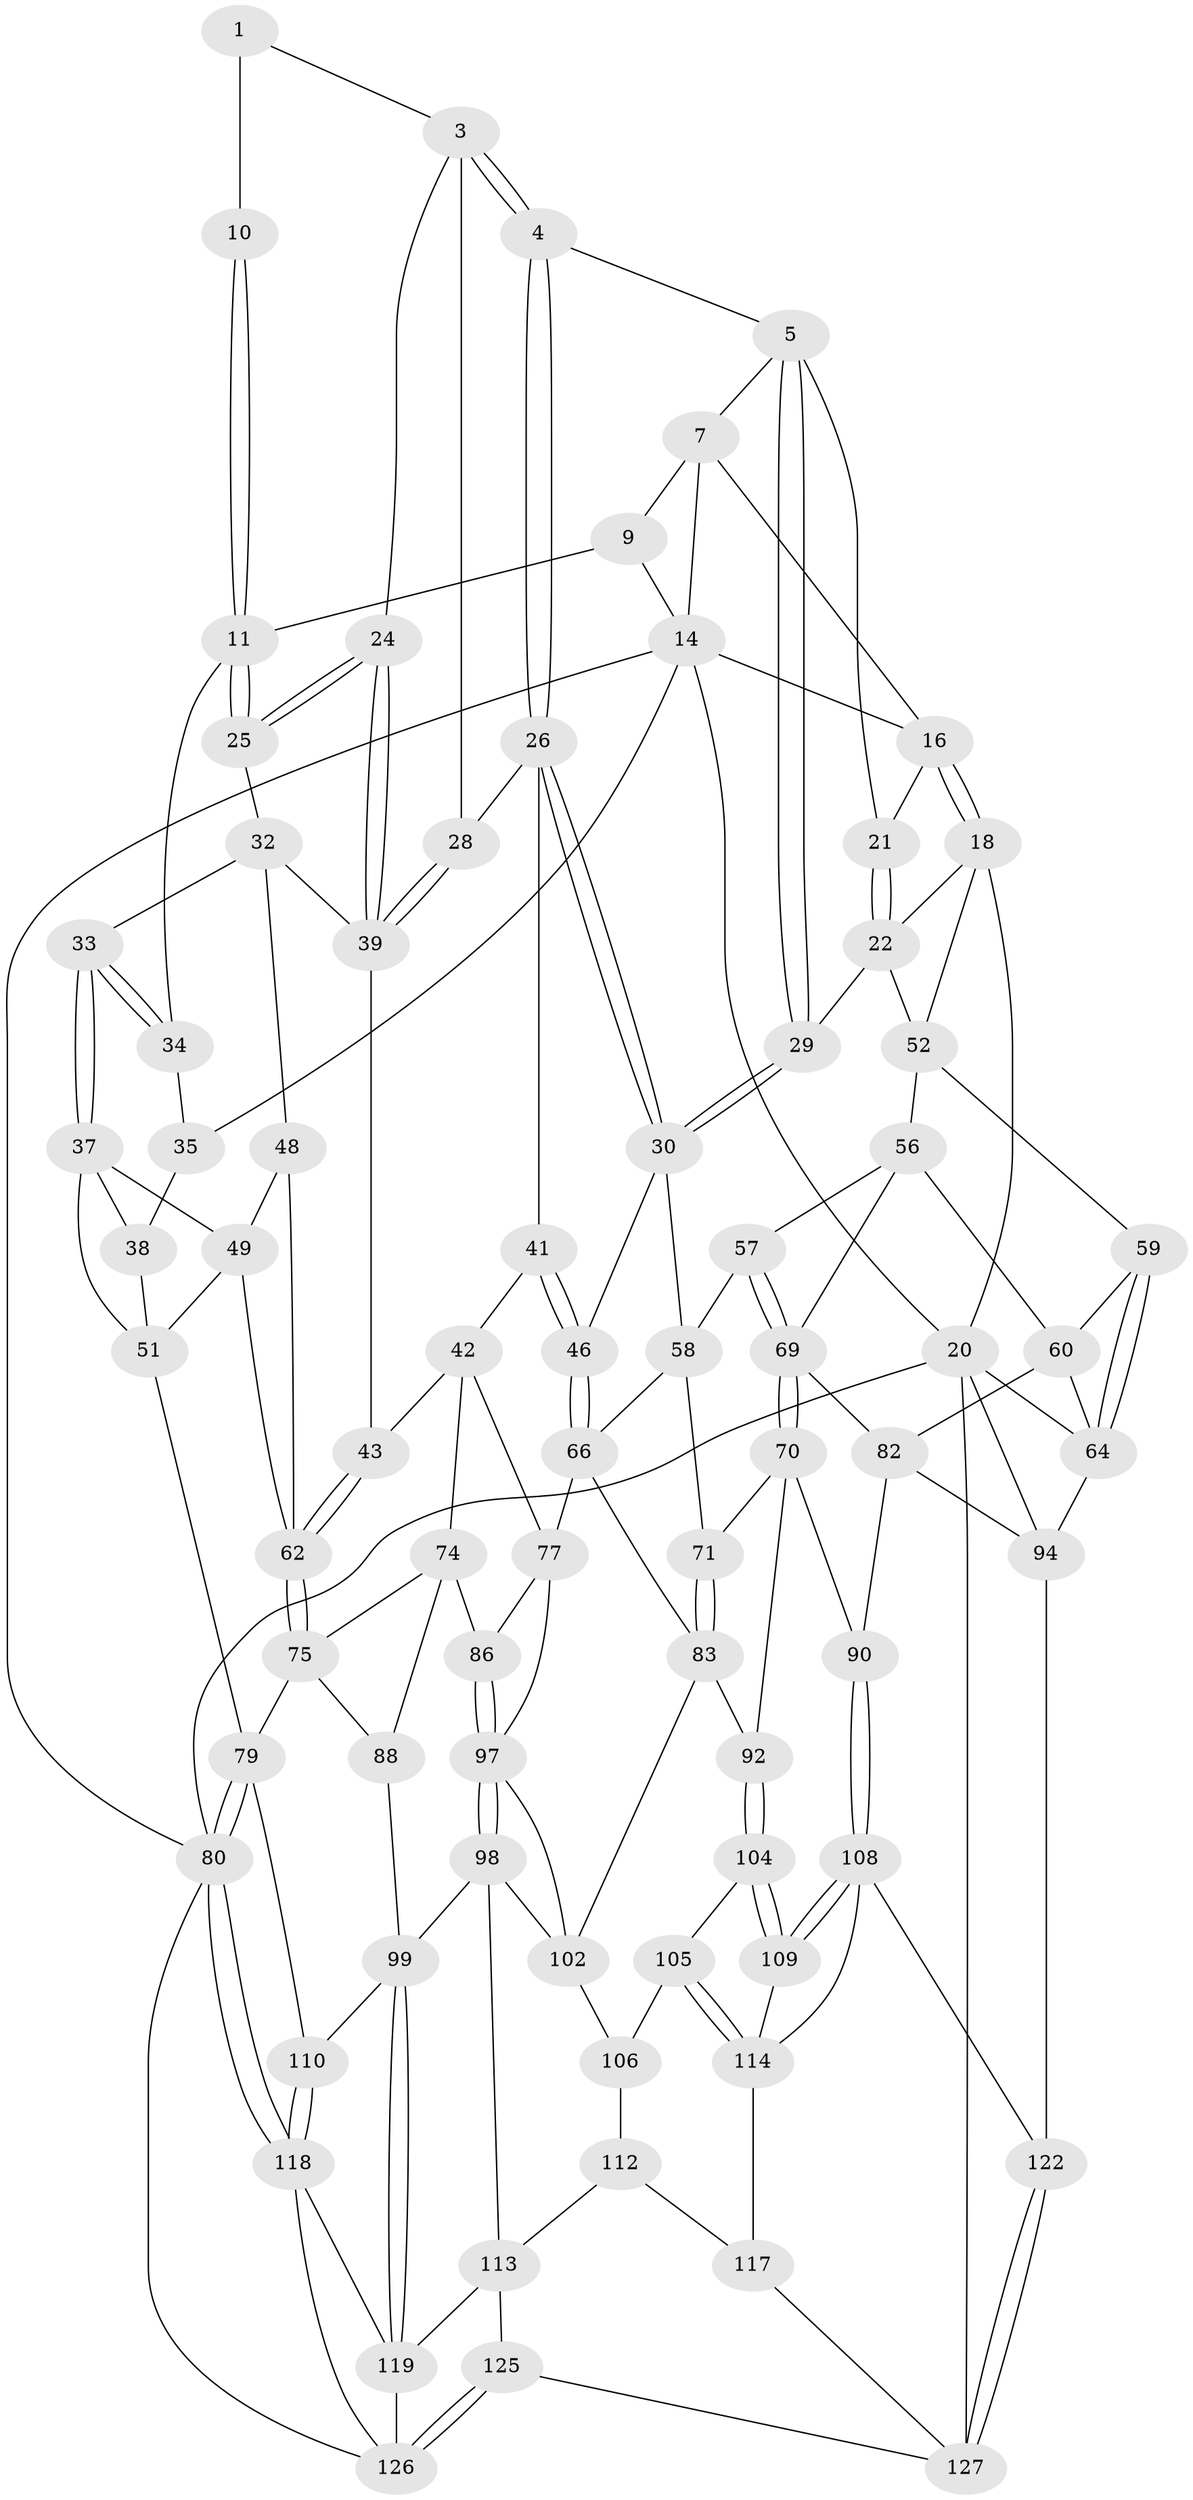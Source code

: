 // original degree distribution, {3: 0.015503875968992248, 5: 0.49612403100775193, 4: 0.2558139534883721, 6: 0.23255813953488372}
// Generated by graph-tools (version 1.1) at 2025/11/02/27/25 16:11:51]
// undirected, 78 vertices, 176 edges
graph export_dot {
graph [start="1"]
  node [color=gray90,style=filled];
  1 [pos="+0.34785213010096055+0",super="+2"];
  3 [pos="+0.4644964597463886+0.14879661452025797",super="+23"];
  4 [pos="+0.5283052971852834+0.14474598692447802"];
  5 [pos="+0.5426195170346413+0.1400329791912288",super="+6"];
  7 [pos="+0.6545267783170852+0",super="+8"];
  9 [pos="+0.34500275317763485+0",super="+13"];
  10 [pos="+0.3040883141273771+0.11690078164217535"];
  11 [pos="+0.21441388663363675+0.16477424296915222",super="+12"];
  14 [pos="+0.7866963779569562+0",super="+15"];
  16 [pos="+0.9016149946894895+0.11208506662131554",super="+17"];
  18 [pos="+1+0.22232198531493916",super="+19"];
  20 [pos="+1+0.25268426152853013",super="+95"];
  21 [pos="+0.7766550130375011+0.22087470369049902"];
  22 [pos="+0.7747067405089465+0.2977463052650507",super="+31"];
  24 [pos="+0.269697672391259+0.29544695481502825"];
  25 [pos="+0.24196164566725065+0.2663029647464734"];
  26 [pos="+0.4876678851288231+0.31580156946860966",super="+27"];
  28 [pos="+0.4166741888708886+0.28835234502799695"];
  29 [pos="+0.6619065987762573+0.3553248793862286"];
  30 [pos="+0.6353299861616627+0.3912822990092135",super="+45"];
  32 [pos="+0.12934730598938837+0.3254319472440181",super="+47"];
  33 [pos="+0.09346732349869387+0.32150663396854984"];
  34 [pos="+0.07418541380774614+0.2726175113064257"];
  35 [pos="+0+0.0399461194643383",super="+36"];
  37 [pos="+0.0725132974633692+0.3366660729284163",super="+50"];
  38 [pos="+0.05963294479333544+0.3347452393531818",super="+40"];
  39 [pos="+0.27391457575866285+0.30314467418699287",super="+44"];
  41 [pos="+0.396648749002292+0.4707947364592694"];
  42 [pos="+0.3849926385666172+0.4711456606732814",super="+73"];
  43 [pos="+0.3401009830489714+0.4418897358568894"];
  46 [pos="+0.429073418892847+0.48252859928712255"];
  48 [pos="+0.1431680046239516+0.4403745001333582"];
  49 [pos="+0.0839204685145013+0.4172240808303858",super="+54"];
  51 [pos="+0+0.5011996518979922",super="+55"];
  52 [pos="+0.8958506418273308+0.40623552977318905",super="+53"];
  56 [pos="+0.8253423992271383+0.44316929408598227",super="+61"];
  57 [pos="+0.7305491097110314+0.5260492514207337"];
  58 [pos="+0.6550487955363448+0.47150813919826257",super="+65"];
  59 [pos="+0.9301342302833869+0.48686775393999415"];
  60 [pos="+0.9098108415173706+0.5277766951145528",super="+68"];
  62 [pos="+0.1506211756448125+0.536451729040134",super="+63"];
  64 [pos="+1+0.49778490495072575",super="+67"];
  66 [pos="+0.45691731423963833+0.5270495567964734",super="+76"];
  69 [pos="+0.7614457561033771+0.5770744644205171",super="+72"];
  70 [pos="+0.6867662994190051+0.6475250768093395",super="+91"];
  71 [pos="+0.6082149621581681+0.5784563918248407"];
  74 [pos="+0.20255240176139575+0.5921749528026038",super="+87"];
  75 [pos="+0.1635924237298163+0.5719816599543545",super="+84"];
  77 [pos="+0.42620813152218895+0.7003200491671058",super="+78"];
  79 [pos="+0+0.6987438132863859",super="+85"];
  80 [pos="+0+1",super="+81"];
  82 [pos="+0.8492840747675972+0.6194215394902485",super="+89"];
  83 [pos="+0.5197903159066901+0.6891017649704989",super="+93"];
  86 [pos="+0.28876608561376854+0.6866311247829784"];
  88 [pos="+0.17641802772255163+0.7421510134444236"];
  90 [pos="+0.847622716875998+0.7791901724956756"];
  92 [pos="+0.6234650342553754+0.7287410477618826"];
  94 [pos="+1+0.7144927491284381",super="+96"];
  97 [pos="+0.3085134169474782+0.8254138722342461",super="+101"];
  98 [pos="+0.3046359062544171+0.8309023397365062",super="+111"];
  99 [pos="+0.2581252568392379+0.8515855054936092",super="+100"];
  102 [pos="+0.5168309832410932+0.825603742394382",super="+103"];
  104 [pos="+0.624864591055696+0.7333553450309085"];
  105 [pos="+0.626655613774373+0.8410026634114669"];
  106 [pos="+0.6052616571849725+0.8522101833668422",super="+107"];
  108 [pos="+0.8317154638945858+0.8174774313504338",super="+123"];
  109 [pos="+0.7799908721399968+0.8265284738734298"];
  110 [pos="+0.10230460492393004+0.8417398553546477"];
  112 [pos="+0.5083487235494859+0.9178294460818527",super="+115"];
  113 [pos="+0.42189511646629324+0.9554247923712538",super="+124"];
  114 [pos="+0.688991483002259+0.8620080713464838",super="+116"];
  117 [pos="+0.6607705654127407+1"];
  118 [pos="+0.09089984135612611+0.9165343588760664",super="+121"];
  119 [pos="+0.25416312455527795+0.8765613278131129",super="+120"];
  122 [pos="+0.8762598833444745+0.9036476746244801"];
  125 [pos="+0.3765922788987808+1"];
  126 [pos="+0.2826099053701211+1",super="+129"];
  127 [pos="+0.8428097311085542+1",super="+128"];
  1 -- 10 [weight=2];
  1 -- 3;
  3 -- 4;
  3 -- 4;
  3 -- 24;
  3 -- 28;
  4 -- 5;
  4 -- 26;
  4 -- 26;
  5 -- 29;
  5 -- 29;
  5 -- 21;
  5 -- 7;
  7 -- 16;
  7 -- 9;
  7 -- 14;
  9 -- 11;
  9 -- 14;
  10 -- 11;
  10 -- 11;
  11 -- 25;
  11 -- 25;
  11 -- 34;
  14 -- 16;
  14 -- 20;
  14 -- 80;
  14 -- 35;
  16 -- 18;
  16 -- 18;
  16 -- 21;
  18 -- 22;
  18 -- 20;
  18 -- 52;
  20 -- 64;
  20 -- 80;
  20 -- 94;
  20 -- 127;
  21 -- 22;
  21 -- 22;
  22 -- 29;
  22 -- 52;
  24 -- 25;
  24 -- 25;
  24 -- 39;
  24 -- 39;
  25 -- 32;
  26 -- 30;
  26 -- 30;
  26 -- 41;
  26 -- 28;
  28 -- 39;
  28 -- 39;
  29 -- 30;
  29 -- 30;
  30 -- 46;
  30 -- 58;
  32 -- 33;
  32 -- 48;
  32 -- 39;
  33 -- 34;
  33 -- 34;
  33 -- 37;
  33 -- 37;
  34 -- 35;
  35 -- 38 [weight=2];
  37 -- 38;
  37 -- 49;
  37 -- 51;
  38 -- 51;
  39 -- 43;
  41 -- 42;
  41 -- 46;
  41 -- 46;
  42 -- 43;
  42 -- 74;
  42 -- 77;
  43 -- 62;
  43 -- 62;
  46 -- 66;
  46 -- 66;
  48 -- 49;
  48 -- 62;
  49 -- 51;
  49 -- 62;
  51 -- 79;
  52 -- 59;
  52 -- 56;
  56 -- 57;
  56 -- 60;
  56 -- 69;
  57 -- 58;
  57 -- 69;
  57 -- 69;
  58 -- 66;
  58 -- 71;
  59 -- 60;
  59 -- 64;
  59 -- 64;
  60 -- 64;
  60 -- 82;
  62 -- 75;
  62 -- 75;
  64 -- 94;
  66 -- 83;
  66 -- 77;
  69 -- 70;
  69 -- 70;
  69 -- 82;
  70 -- 71;
  70 -- 90;
  70 -- 92;
  71 -- 83;
  71 -- 83;
  74 -- 75;
  74 -- 88;
  74 -- 86;
  75 -- 88;
  75 -- 79;
  77 -- 86;
  77 -- 97;
  79 -- 80;
  79 -- 80;
  79 -- 110;
  80 -- 118;
  80 -- 118;
  80 -- 126;
  82 -- 90;
  82 -- 94;
  83 -- 92;
  83 -- 102;
  86 -- 97;
  86 -- 97;
  88 -- 99;
  90 -- 108;
  90 -- 108;
  92 -- 104;
  92 -- 104;
  94 -- 122;
  97 -- 98;
  97 -- 98;
  97 -- 102;
  98 -- 99;
  98 -- 113;
  98 -- 102;
  99 -- 119;
  99 -- 119;
  99 -- 110;
  102 -- 106;
  104 -- 105;
  104 -- 109;
  104 -- 109;
  105 -- 106;
  105 -- 114;
  105 -- 114;
  106 -- 112 [weight=2];
  108 -- 109;
  108 -- 109;
  108 -- 122;
  108 -- 114;
  109 -- 114;
  110 -- 118;
  110 -- 118;
  112 -- 113;
  112 -- 117;
  113 -- 125;
  113 -- 119;
  114 -- 117;
  117 -- 127;
  118 -- 119;
  118 -- 126;
  119 -- 126;
  122 -- 127;
  122 -- 127;
  125 -- 126;
  125 -- 126;
  125 -- 127;
}
